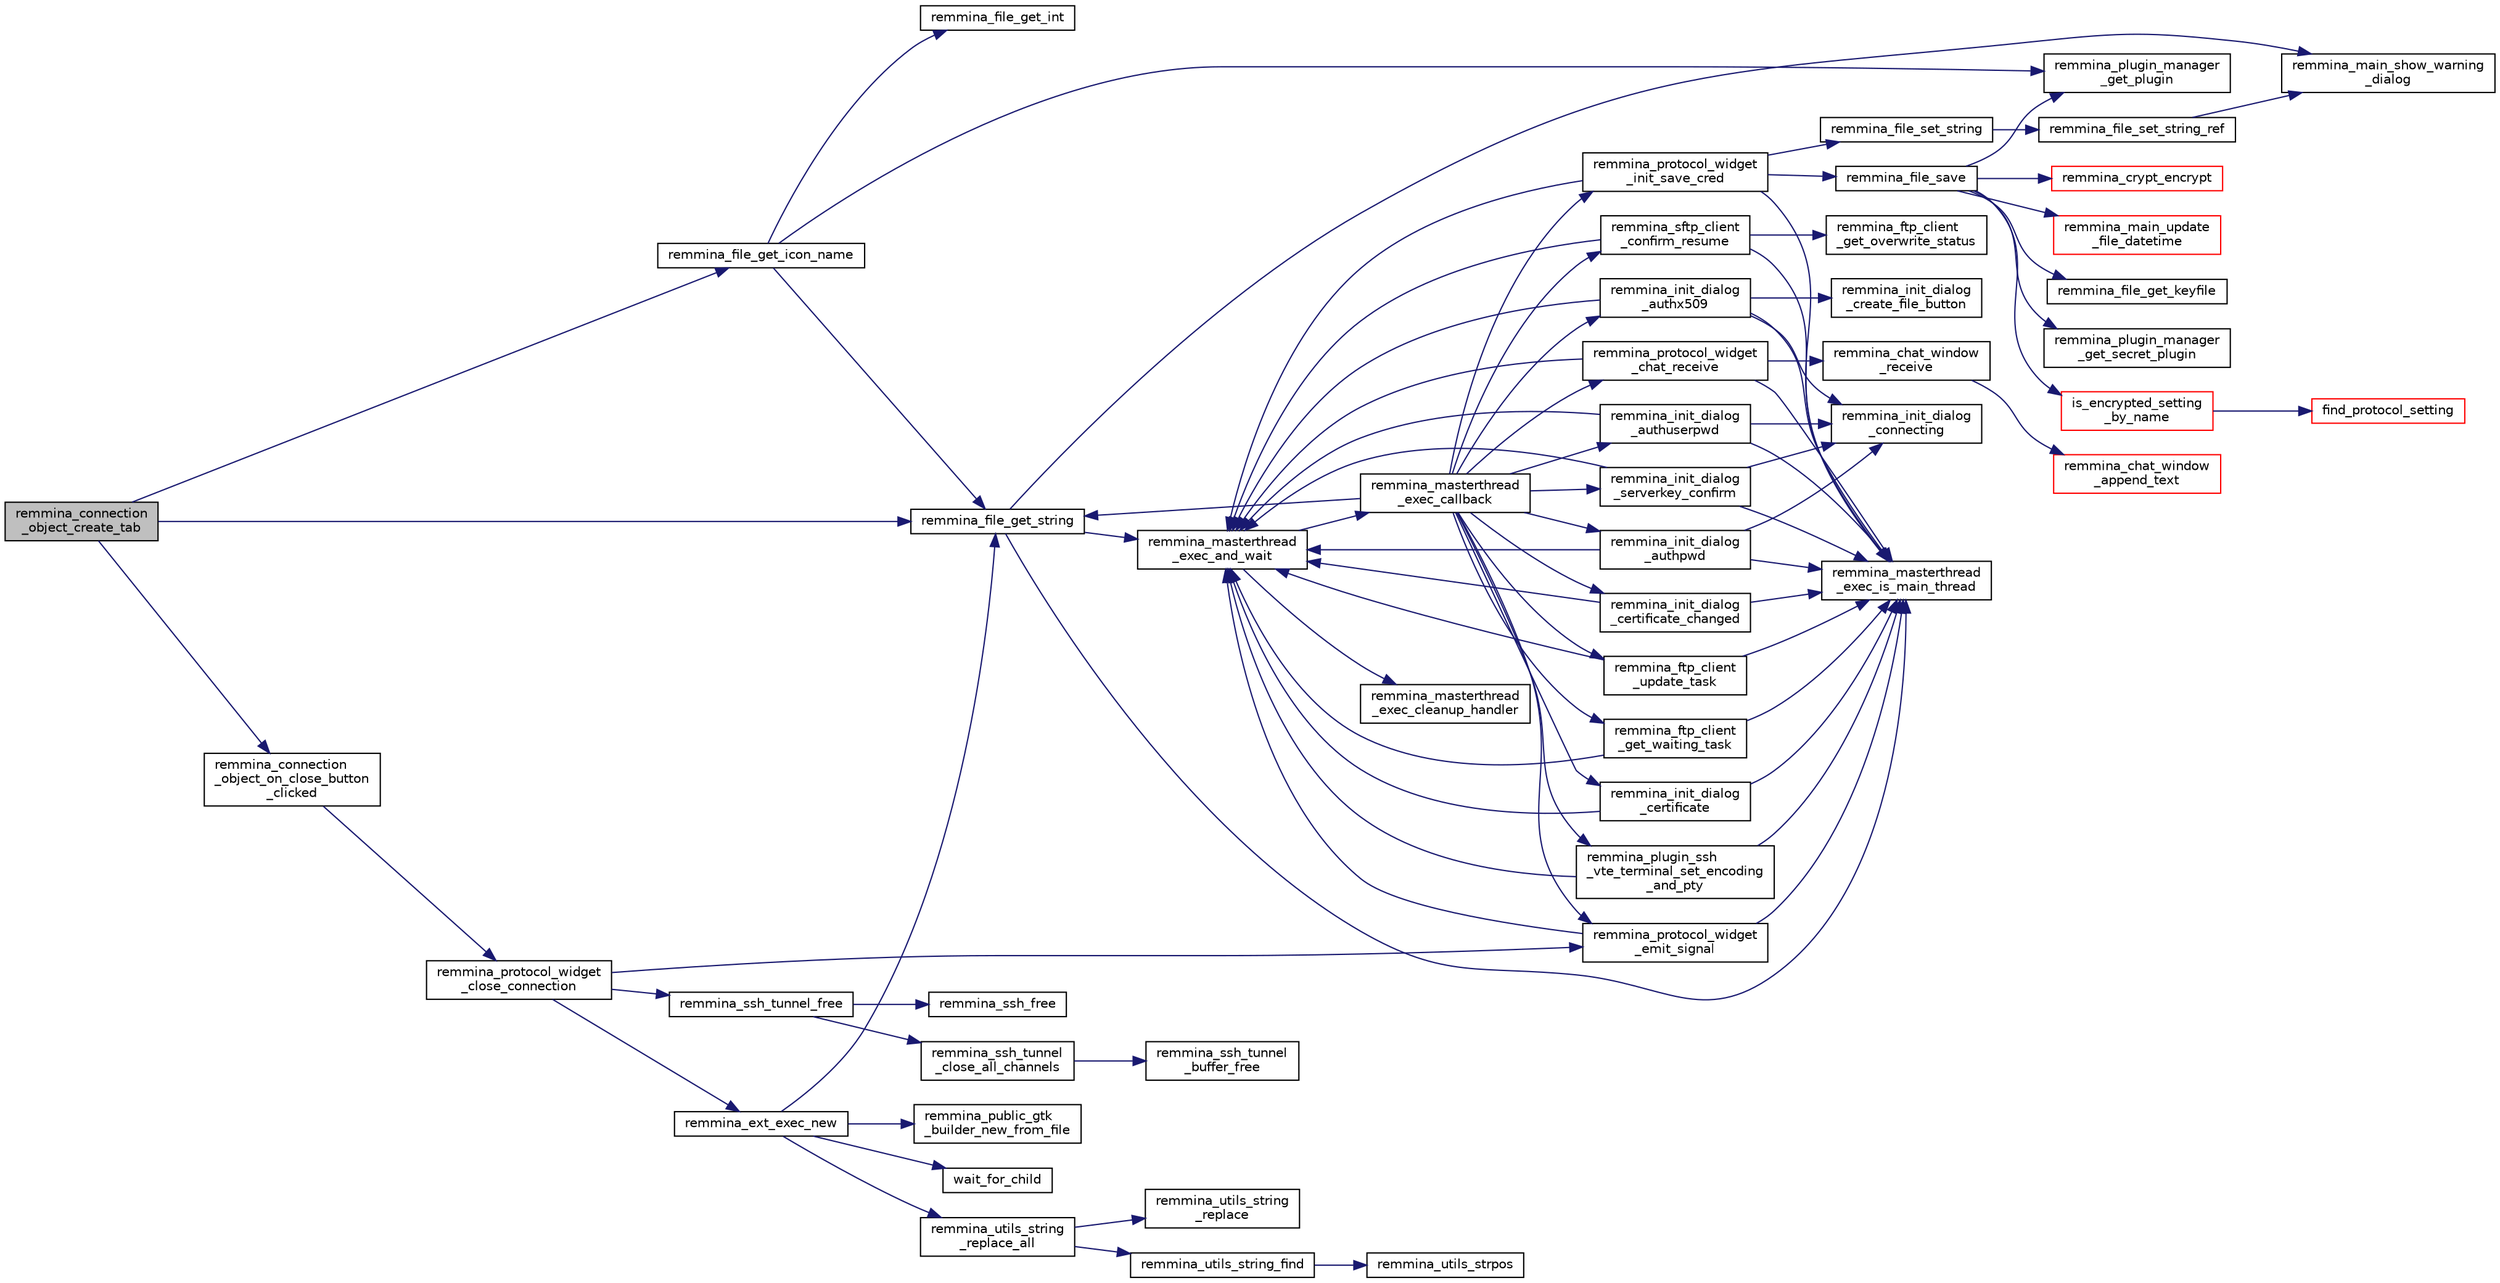 digraph "remmina_connection_object_create_tab"
{
  edge [fontname="Helvetica",fontsize="10",labelfontname="Helvetica",labelfontsize="10"];
  node [fontname="Helvetica",fontsize="10",shape=record];
  rankdir="LR";
  Node10659 [label="remmina_connection\l_object_create_tab",height=0.2,width=0.4,color="black", fillcolor="grey75", style="filled", fontcolor="black"];
  Node10659 -> Node10660 [color="midnightblue",fontsize="10",style="solid",fontname="Helvetica"];
  Node10660 [label="remmina_file_get_icon_name",height=0.2,width=0.4,color="black", fillcolor="white", style="filled",URL="$remmina__file_8c.html#a2feb8e9e32f3ff4e2fac836e67a77331"];
  Node10660 -> Node10661 [color="midnightblue",fontsize="10",style="solid",fontname="Helvetica"];
  Node10661 [label="remmina_plugin_manager\l_get_plugin",height=0.2,width=0.4,color="black", fillcolor="white", style="filled",URL="$remmina__plugin__manager_8c.html#a3872c8656a8a3d5147bcc603471c1932"];
  Node10660 -> Node10662 [color="midnightblue",fontsize="10",style="solid",fontname="Helvetica"];
  Node10662 [label="remmina_file_get_string",height=0.2,width=0.4,color="black", fillcolor="white", style="filled",URL="$remmina__file_8c.html#a8eb1b213d9d08c6ad13683ce05f4355e"];
  Node10662 -> Node10663 [color="midnightblue",fontsize="10",style="solid",fontname="Helvetica"];
  Node10663 [label="remmina_masterthread\l_exec_is_main_thread",height=0.2,width=0.4,color="black", fillcolor="white", style="filled",URL="$remmina__masterthread__exec_8c.html#a3a52e863a3a3da6da6bb5d36c13b7ff4"];
  Node10662 -> Node10664 [color="midnightblue",fontsize="10",style="solid",fontname="Helvetica"];
  Node10664 [label="remmina_masterthread\l_exec_and_wait",height=0.2,width=0.4,color="black", fillcolor="white", style="filled",URL="$remmina__masterthread__exec_8c.html#a14628c2470cac50e87916a70ea05c97d"];
  Node10664 -> Node10665 [color="midnightblue",fontsize="10",style="solid",fontname="Helvetica"];
  Node10665 [label="remmina_masterthread\l_exec_cleanup_handler",height=0.2,width=0.4,color="black", fillcolor="white", style="filled",URL="$remmina__masterthread__exec_8c.html#a94985f15fd0d27c037824ee90b0ecd3c"];
  Node10664 -> Node10666 [color="midnightblue",fontsize="10",style="solid",fontname="Helvetica"];
  Node10666 [label="remmina_masterthread\l_exec_callback",height=0.2,width=0.4,color="black", fillcolor="white", style="filled",URL="$remmina__masterthread__exec_8c.html#ae5c4d736f1856249c255430e010a179f"];
  Node10666 -> Node10667 [color="midnightblue",fontsize="10",style="solid",fontname="Helvetica"];
  Node10667 [label="remmina_protocol_widget\l_init_save_cred",height=0.2,width=0.4,color="black", fillcolor="white", style="filled",URL="$remmina__protocol__widget_8c.html#a7ac09ee83afa8a1a60cadf56b0ec83a6"];
  Node10667 -> Node10663 [color="midnightblue",fontsize="10",style="solid",fontname="Helvetica"];
  Node10667 -> Node10664 [color="midnightblue",fontsize="10",style="solid",fontname="Helvetica"];
  Node10667 -> Node10668 [color="midnightblue",fontsize="10",style="solid",fontname="Helvetica"];
  Node10668 [label="remmina_file_set_string",height=0.2,width=0.4,color="black", fillcolor="white", style="filled",URL="$remmina__file_8c.html#a85ca1ca2d0bf9ef29e490c6f4527a954"];
  Node10668 -> Node10669 [color="midnightblue",fontsize="10",style="solid",fontname="Helvetica"];
  Node10669 [label="remmina_file_set_string_ref",height=0.2,width=0.4,color="black", fillcolor="white", style="filled",URL="$remmina__file_8c.html#a74951c1067a1a5e1341f5e1c1206dec6"];
  Node10669 -> Node10670 [color="midnightblue",fontsize="10",style="solid",fontname="Helvetica"];
  Node10670 [label="remmina_main_show_warning\l_dialog",height=0.2,width=0.4,color="black", fillcolor="white", style="filled",URL="$remmina__main_8c.html#ad99b9c0bf2fa8c166a8b4a09e06ffdf7"];
  Node10667 -> Node10671 [color="midnightblue",fontsize="10",style="solid",fontname="Helvetica"];
  Node10671 [label="remmina_file_save",height=0.2,width=0.4,color="black", fillcolor="white", style="filled",URL="$remmina__file_8c.html#a8c893a5deec9bc446bd89cc9973416c7"];
  Node10671 -> Node10672 [color="midnightblue",fontsize="10",style="solid",fontname="Helvetica"];
  Node10672 [label="remmina_file_get_keyfile",height=0.2,width=0.4,color="black", fillcolor="white", style="filled",URL="$remmina__file_8c.html#a89ec355adbf6e03ad16d7faf810af46f"];
  Node10671 -> Node10661 [color="midnightblue",fontsize="10",style="solid",fontname="Helvetica"];
  Node10671 -> Node10673 [color="midnightblue",fontsize="10",style="solid",fontname="Helvetica"];
  Node10673 [label="remmina_plugin_manager\l_get_secret_plugin",height=0.2,width=0.4,color="black", fillcolor="white", style="filled",URL="$remmina__plugin__manager_8c.html#ad380a98f6624aa8c830015c8b428b7b4"];
  Node10671 -> Node10674 [color="midnightblue",fontsize="10",style="solid",fontname="Helvetica"];
  Node10674 [label="is_encrypted_setting\l_by_name",height=0.2,width=0.4,color="red", fillcolor="white", style="filled",URL="$remmina__file_8c.html#a72580559fa04082418a993fec4c77281"];
  Node10674 -> Node10675 [color="midnightblue",fontsize="10",style="solid",fontname="Helvetica"];
  Node10675 [label="find_protocol_setting",height=0.2,width=0.4,color="red", fillcolor="white", style="filled",URL="$remmina__file_8c.html#acc88ee6f5ba73bf9c3b05ab9368c952f"];
  Node10671 -> Node10678 [color="midnightblue",fontsize="10",style="solid",fontname="Helvetica"];
  Node10678 [label="remmina_crypt_encrypt",height=0.2,width=0.4,color="red", fillcolor="white", style="filled",URL="$remmina__crypt_8c.html#aa02cf0fed3eb68d6a89815c3ba3bf7b1"];
  Node10671 -> Node10680 [color="midnightblue",fontsize="10",style="solid",fontname="Helvetica"];
  Node10680 [label="remmina_main_update\l_file_datetime",height=0.2,width=0.4,color="red", fillcolor="white", style="filled",URL="$remmina__main_8c.html#a5ae0372dafe41f96a09097c07d1b270a"];
  Node10666 -> Node10711 [color="midnightblue",fontsize="10",style="solid",fontname="Helvetica"];
  Node10711 [label="remmina_protocol_widget\l_chat_receive",height=0.2,width=0.4,color="black", fillcolor="white", style="filled",URL="$remmina__protocol__widget_8c.html#ae2522242b3f39ee84ee8cf75170de0c0"];
  Node10711 -> Node10663 [color="midnightblue",fontsize="10",style="solid",fontname="Helvetica"];
  Node10711 -> Node10664 [color="midnightblue",fontsize="10",style="solid",fontname="Helvetica"];
  Node10711 -> Node10712 [color="midnightblue",fontsize="10",style="solid",fontname="Helvetica"];
  Node10712 [label="remmina_chat_window\l_receive",height=0.2,width=0.4,color="black", fillcolor="white", style="filled",URL="$remmina__chat__window_8c.html#a45724aed5474dd741563ffbf89237022"];
  Node10712 -> Node10713 [color="midnightblue",fontsize="10",style="solid",fontname="Helvetica"];
  Node10713 [label="remmina_chat_window\l_append_text",height=0.2,width=0.4,color="red", fillcolor="white", style="filled",URL="$remmina__chat__window_8c.html#adfffc86df4856aabe2593de07742985f"];
  Node10666 -> Node10662 [color="midnightblue",fontsize="10",style="solid",fontname="Helvetica"];
  Node10666 -> Node10715 [color="midnightblue",fontsize="10",style="solid",fontname="Helvetica"];
  Node10715 [label="remmina_init_dialog\l_serverkey_confirm",height=0.2,width=0.4,color="black", fillcolor="white", style="filled",URL="$remmina__init__dialog_8c.html#a11fba22fe5f7f85985e01b499a52e534"];
  Node10715 -> Node10663 [color="midnightblue",fontsize="10",style="solid",fontname="Helvetica"];
  Node10715 -> Node10664 [color="midnightblue",fontsize="10",style="solid",fontname="Helvetica"];
  Node10715 -> Node10716 [color="midnightblue",fontsize="10",style="solid",fontname="Helvetica"];
  Node10716 [label="remmina_init_dialog\l_connecting",height=0.2,width=0.4,color="black", fillcolor="white", style="filled",URL="$remmina__init__dialog_8c.html#a7602c5b714e02a10506977dd983e7446"];
  Node10666 -> Node10717 [color="midnightblue",fontsize="10",style="solid",fontname="Helvetica"];
  Node10717 [label="remmina_init_dialog\l_authpwd",height=0.2,width=0.4,color="black", fillcolor="white", style="filled",URL="$remmina__init__dialog_8c.html#a755fc90b41b65cd6106915ab501433fa"];
  Node10717 -> Node10663 [color="midnightblue",fontsize="10",style="solid",fontname="Helvetica"];
  Node10717 -> Node10664 [color="midnightblue",fontsize="10",style="solid",fontname="Helvetica"];
  Node10717 -> Node10716 [color="midnightblue",fontsize="10",style="solid",fontname="Helvetica"];
  Node10666 -> Node10718 [color="midnightblue",fontsize="10",style="solid",fontname="Helvetica"];
  Node10718 [label="remmina_init_dialog\l_authuserpwd",height=0.2,width=0.4,color="black", fillcolor="white", style="filled",URL="$remmina__init__dialog_8c.html#ad941f2348cd1752fc9d58c263690726c"];
  Node10718 -> Node10663 [color="midnightblue",fontsize="10",style="solid",fontname="Helvetica"];
  Node10718 -> Node10664 [color="midnightblue",fontsize="10",style="solid",fontname="Helvetica"];
  Node10718 -> Node10716 [color="midnightblue",fontsize="10",style="solid",fontname="Helvetica"];
  Node10666 -> Node10719 [color="midnightblue",fontsize="10",style="solid",fontname="Helvetica"];
  Node10719 [label="remmina_init_dialog\l_certificate",height=0.2,width=0.4,color="black", fillcolor="white", style="filled",URL="$remmina__init__dialog_8c.html#abd47233840e1eefc1d511bc4e153b98b"];
  Node10719 -> Node10663 [color="midnightblue",fontsize="10",style="solid",fontname="Helvetica"];
  Node10719 -> Node10664 [color="midnightblue",fontsize="10",style="solid",fontname="Helvetica"];
  Node10666 -> Node10720 [color="midnightblue",fontsize="10",style="solid",fontname="Helvetica"];
  Node10720 [label="remmina_init_dialog\l_certificate_changed",height=0.2,width=0.4,color="black", fillcolor="white", style="filled",URL="$remmina__init__dialog_8c.html#a07e0824fe19e8169d076878aca502fc8"];
  Node10720 -> Node10663 [color="midnightblue",fontsize="10",style="solid",fontname="Helvetica"];
  Node10720 -> Node10664 [color="midnightblue",fontsize="10",style="solid",fontname="Helvetica"];
  Node10666 -> Node10721 [color="midnightblue",fontsize="10",style="solid",fontname="Helvetica"];
  Node10721 [label="remmina_init_dialog\l_authx509",height=0.2,width=0.4,color="black", fillcolor="white", style="filled",URL="$remmina__init__dialog_8c.html#a022dc4f1c87b00dac294837358394ddf"];
  Node10721 -> Node10663 [color="midnightblue",fontsize="10",style="solid",fontname="Helvetica"];
  Node10721 -> Node10664 [color="midnightblue",fontsize="10",style="solid",fontname="Helvetica"];
  Node10721 -> Node10722 [color="midnightblue",fontsize="10",style="solid",fontname="Helvetica"];
  Node10722 [label="remmina_init_dialog\l_create_file_button",height=0.2,width=0.4,color="black", fillcolor="white", style="filled",URL="$remmina__init__dialog_8c.html#ad583daf796f4a3c43dbcce49ebcf240f"];
  Node10721 -> Node10716 [color="midnightblue",fontsize="10",style="solid",fontname="Helvetica"];
  Node10666 -> Node10723 [color="midnightblue",fontsize="10",style="solid",fontname="Helvetica"];
  Node10723 [label="remmina_ftp_client\l_update_task",height=0.2,width=0.4,color="black", fillcolor="white", style="filled",URL="$remmina__ftp__client_8c.html#ad96358f40ab056c91f796ddda886a1dd"];
  Node10723 -> Node10663 [color="midnightblue",fontsize="10",style="solid",fontname="Helvetica"];
  Node10723 -> Node10664 [color="midnightblue",fontsize="10",style="solid",fontname="Helvetica"];
  Node10666 -> Node10724 [color="midnightblue",fontsize="10",style="solid",fontname="Helvetica"];
  Node10724 [label="remmina_ftp_client\l_get_waiting_task",height=0.2,width=0.4,color="black", fillcolor="white", style="filled",URL="$remmina__ftp__client_8c.html#a33e4993b60c36eae89a6a0a943d28141"];
  Node10724 -> Node10663 [color="midnightblue",fontsize="10",style="solid",fontname="Helvetica"];
  Node10724 -> Node10664 [color="midnightblue",fontsize="10",style="solid",fontname="Helvetica"];
  Node10666 -> Node10725 [color="midnightblue",fontsize="10",style="solid",fontname="Helvetica"];
  Node10725 [label="remmina_protocol_widget\l_emit_signal",height=0.2,width=0.4,color="black", fillcolor="white", style="filled",URL="$remmina__protocol__widget_8c.html#ac3e5a7f14aef4adb2e57d35e9c180b3b"];
  Node10725 -> Node10663 [color="midnightblue",fontsize="10",style="solid",fontname="Helvetica"];
  Node10725 -> Node10664 [color="midnightblue",fontsize="10",style="solid",fontname="Helvetica"];
  Node10666 -> Node10726 [color="midnightblue",fontsize="10",style="solid",fontname="Helvetica"];
  Node10726 [label="remmina_sftp_client\l_confirm_resume",height=0.2,width=0.4,color="black", fillcolor="white", style="filled",URL="$remmina__sftp__client_8c.html#a138904893cb9c7f6535b8dfc7ba17e33"];
  Node10726 -> Node10727 [color="midnightblue",fontsize="10",style="solid",fontname="Helvetica"];
  Node10727 [label="remmina_ftp_client\l_get_overwrite_status",height=0.2,width=0.4,color="black", fillcolor="white", style="filled",URL="$remmina__ftp__client_8c.html#a20d0575c04eb24553aeba7d0316e7a2e"];
  Node10726 -> Node10663 [color="midnightblue",fontsize="10",style="solid",fontname="Helvetica"];
  Node10726 -> Node10664 [color="midnightblue",fontsize="10",style="solid",fontname="Helvetica"];
  Node10666 -> Node10728 [color="midnightblue",fontsize="10",style="solid",fontname="Helvetica"];
  Node10728 [label="remmina_plugin_ssh\l_vte_terminal_set_encoding\l_and_pty",height=0.2,width=0.4,color="black", fillcolor="white", style="filled",URL="$remmina__ssh__plugin_8c.html#adc8e3776e67abca9ab913bc33172e4ce"];
  Node10728 -> Node10663 [color="midnightblue",fontsize="10",style="solid",fontname="Helvetica"];
  Node10728 -> Node10664 [color="midnightblue",fontsize="10",style="solid",fontname="Helvetica"];
  Node10662 -> Node10670 [color="midnightblue",fontsize="10",style="solid",fontname="Helvetica"];
  Node10660 -> Node10729 [color="midnightblue",fontsize="10",style="solid",fontname="Helvetica"];
  Node10729 [label="remmina_file_get_int",height=0.2,width=0.4,color="black", fillcolor="white", style="filled",URL="$remmina__file_8c.html#a4884356c195dcfb4ceacf641a1e74e66"];
  Node10659 -> Node10662 [color="midnightblue",fontsize="10",style="solid",fontname="Helvetica"];
  Node10659 -> Node10730 [color="midnightblue",fontsize="10",style="solid",fontname="Helvetica"];
  Node10730 [label="remmina_connection\l_object_on_close_button\l_clicked",height=0.2,width=0.4,color="black", fillcolor="white", style="filled",URL="$remmina__connection__window_8c.html#a4108c65715a02c0a7b570a2393027c2b"];
  Node10730 -> Node10731 [color="midnightblue",fontsize="10",style="solid",fontname="Helvetica"];
  Node10731 [label="remmina_protocol_widget\l_close_connection",height=0.2,width=0.4,color="black", fillcolor="white", style="filled",URL="$remmina__protocol__widget_8c.html#a326a430fe4d298e3564d9fd5b7945a82"];
  Node10731 -> Node10725 [color="midnightblue",fontsize="10",style="solid",fontname="Helvetica"];
  Node10731 -> Node10732 [color="midnightblue",fontsize="10",style="solid",fontname="Helvetica"];
  Node10732 [label="remmina_ssh_tunnel_free",height=0.2,width=0.4,color="black", fillcolor="white", style="filled",URL="$remmina__ssh_8c.html#a223f8dd7a678bcec2ece40a2d8f7ea06"];
  Node10732 -> Node10733 [color="midnightblue",fontsize="10",style="solid",fontname="Helvetica"];
  Node10733 [label="remmina_ssh_tunnel\l_close_all_channels",height=0.2,width=0.4,color="black", fillcolor="white", style="filled",URL="$remmina__ssh_8c.html#a0a0aff99448b4eec63bf11d7a4bb9ab7"];
  Node10733 -> Node10734 [color="midnightblue",fontsize="10",style="solid",fontname="Helvetica"];
  Node10734 [label="remmina_ssh_tunnel\l_buffer_free",height=0.2,width=0.4,color="black", fillcolor="white", style="filled",URL="$remmina__ssh_8c.html#a2dc66f410992afe4c2b9ad5bda770d6c"];
  Node10732 -> Node10735 [color="midnightblue",fontsize="10",style="solid",fontname="Helvetica"];
  Node10735 [label="remmina_ssh_free",height=0.2,width=0.4,color="black", fillcolor="white", style="filled",URL="$remmina__ssh_8c.html#acdb9f57d2f9b47913715a8d8a0ea0c02"];
  Node10731 -> Node10736 [color="midnightblue",fontsize="10",style="solid",fontname="Helvetica"];
  Node10736 [label="remmina_ext_exec_new",height=0.2,width=0.4,color="black", fillcolor="white", style="filled",URL="$remmina__ext__exec_8c.html#a7c81795162a70d06294fdf935ea210d7"];
  Node10736 -> Node10662 [color="midnightblue",fontsize="10",style="solid",fontname="Helvetica"];
  Node10736 -> Node10737 [color="midnightblue",fontsize="10",style="solid",fontname="Helvetica"];
  Node10737 [label="remmina_utils_string\l_replace_all",height=0.2,width=0.4,color="black", fillcolor="white", style="filled",URL="$remmina__utils_8c.html#ac804e6111e538ee2fa425b8b6fd1fb66",tooltip="Replaces all occurrences of needle in haystack with replace. "];
  Node10737 -> Node10738 [color="midnightblue",fontsize="10",style="solid",fontname="Helvetica"];
  Node10738 [label="remmina_utils_string_find",height=0.2,width=0.4,color="black", fillcolor="white", style="filled",URL="$remmina__utils_8c.html#a75eb5f79df692dfe4db221d03a5fa355"];
  Node10738 -> Node10739 [color="midnightblue",fontsize="10",style="solid",fontname="Helvetica"];
  Node10739 [label="remmina_utils_strpos",height=0.2,width=0.4,color="black", fillcolor="white", style="filled",URL="$remmina__utils_8c.html#ae4318060ee81f8fbd907904892dd71d3"];
  Node10737 -> Node10740 [color="midnightblue",fontsize="10",style="solid",fontname="Helvetica"];
  Node10740 [label="remmina_utils_string\l_replace",height=0.2,width=0.4,color="black", fillcolor="white", style="filled",URL="$remmina__utils_8c.html#aa6859a61aa28f46591750c9afdef66f4"];
  Node10736 -> Node10741 [color="midnightblue",fontsize="10",style="solid",fontname="Helvetica"];
  Node10741 [label="remmina_public_gtk\l_builder_new_from_file",height=0.2,width=0.4,color="black", fillcolor="white", style="filled",URL="$remmina__public_8c.html#a3031598a6e4f67d1519d8e5afba7da41"];
  Node10736 -> Node10742 [color="midnightblue",fontsize="10",style="solid",fontname="Helvetica"];
  Node10742 [label="wait_for_child",height=0.2,width=0.4,color="black", fillcolor="white", style="filled",URL="$remmina__ext__exec_8c.html#aa063217311c67408819a2c1b86ff92dd"];
}
